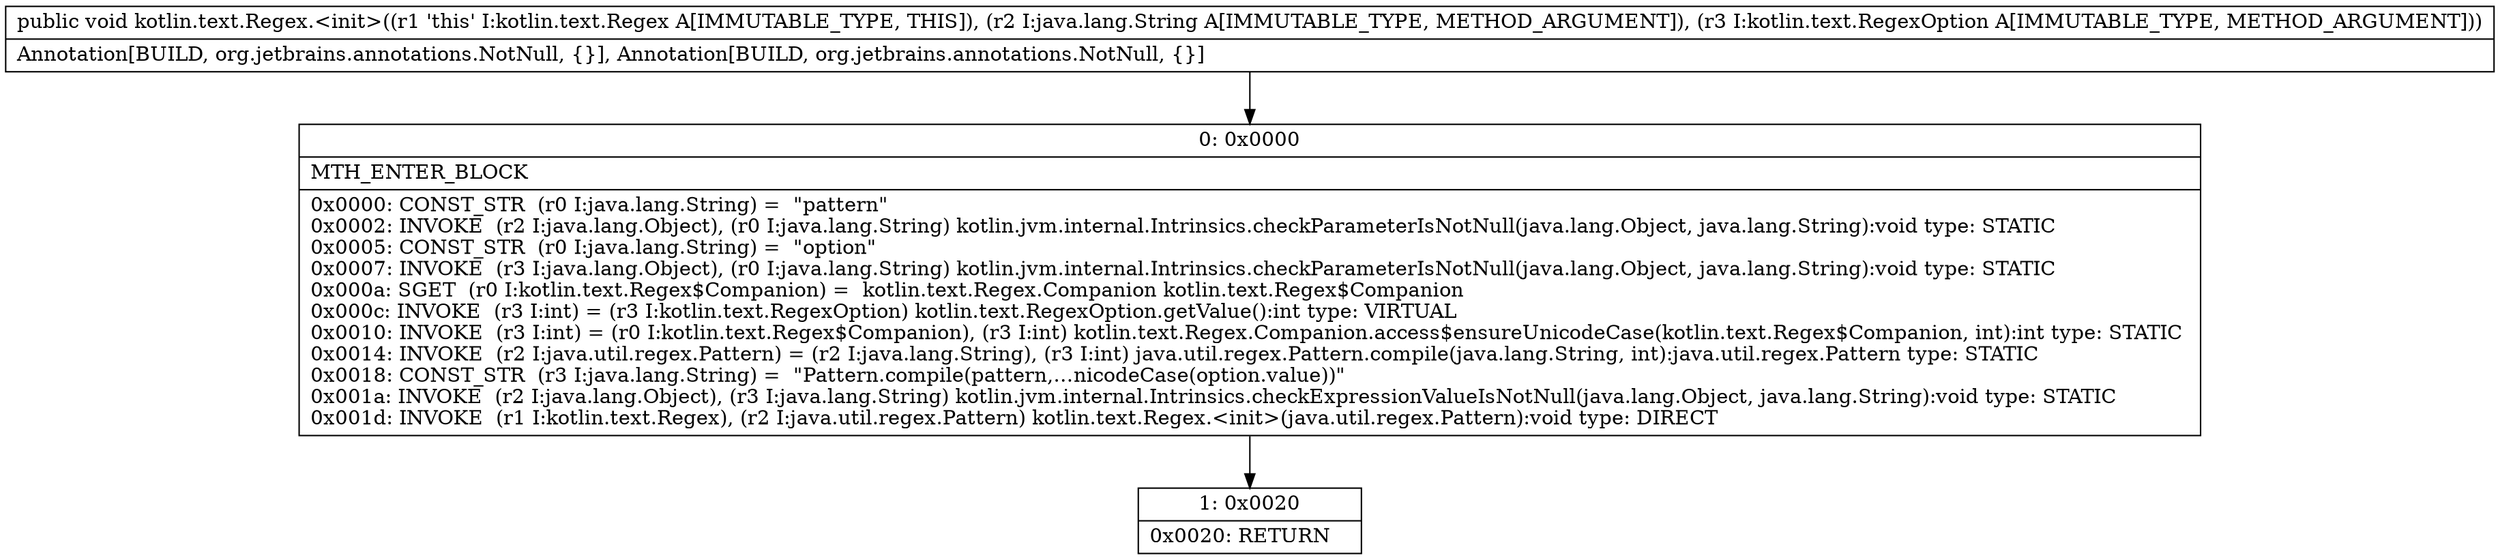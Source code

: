 digraph "CFG forkotlin.text.Regex.\<init\>(Ljava\/lang\/String;Lkotlin\/text\/RegexOption;)V" {
Node_0 [shape=record,label="{0\:\ 0x0000|MTH_ENTER_BLOCK\l|0x0000: CONST_STR  (r0 I:java.lang.String) =  \"pattern\" \l0x0002: INVOKE  (r2 I:java.lang.Object), (r0 I:java.lang.String) kotlin.jvm.internal.Intrinsics.checkParameterIsNotNull(java.lang.Object, java.lang.String):void type: STATIC \l0x0005: CONST_STR  (r0 I:java.lang.String) =  \"option\" \l0x0007: INVOKE  (r3 I:java.lang.Object), (r0 I:java.lang.String) kotlin.jvm.internal.Intrinsics.checkParameterIsNotNull(java.lang.Object, java.lang.String):void type: STATIC \l0x000a: SGET  (r0 I:kotlin.text.Regex$Companion) =  kotlin.text.Regex.Companion kotlin.text.Regex$Companion \l0x000c: INVOKE  (r3 I:int) = (r3 I:kotlin.text.RegexOption) kotlin.text.RegexOption.getValue():int type: VIRTUAL \l0x0010: INVOKE  (r3 I:int) = (r0 I:kotlin.text.Regex$Companion), (r3 I:int) kotlin.text.Regex.Companion.access$ensureUnicodeCase(kotlin.text.Regex$Companion, int):int type: STATIC \l0x0014: INVOKE  (r2 I:java.util.regex.Pattern) = (r2 I:java.lang.String), (r3 I:int) java.util.regex.Pattern.compile(java.lang.String, int):java.util.regex.Pattern type: STATIC \l0x0018: CONST_STR  (r3 I:java.lang.String) =  \"Pattern.compile(pattern,…nicodeCase(option.value))\" \l0x001a: INVOKE  (r2 I:java.lang.Object), (r3 I:java.lang.String) kotlin.jvm.internal.Intrinsics.checkExpressionValueIsNotNull(java.lang.Object, java.lang.String):void type: STATIC \l0x001d: INVOKE  (r1 I:kotlin.text.Regex), (r2 I:java.util.regex.Pattern) kotlin.text.Regex.\<init\>(java.util.regex.Pattern):void type: DIRECT \l}"];
Node_1 [shape=record,label="{1\:\ 0x0020|0x0020: RETURN   \l}"];
MethodNode[shape=record,label="{public void kotlin.text.Regex.\<init\>((r1 'this' I:kotlin.text.Regex A[IMMUTABLE_TYPE, THIS]), (r2 I:java.lang.String A[IMMUTABLE_TYPE, METHOD_ARGUMENT]), (r3 I:kotlin.text.RegexOption A[IMMUTABLE_TYPE, METHOD_ARGUMENT]))  | Annotation[BUILD, org.jetbrains.annotations.NotNull, \{\}], Annotation[BUILD, org.jetbrains.annotations.NotNull, \{\}]\l}"];
MethodNode -> Node_0;
Node_0 -> Node_1;
}

